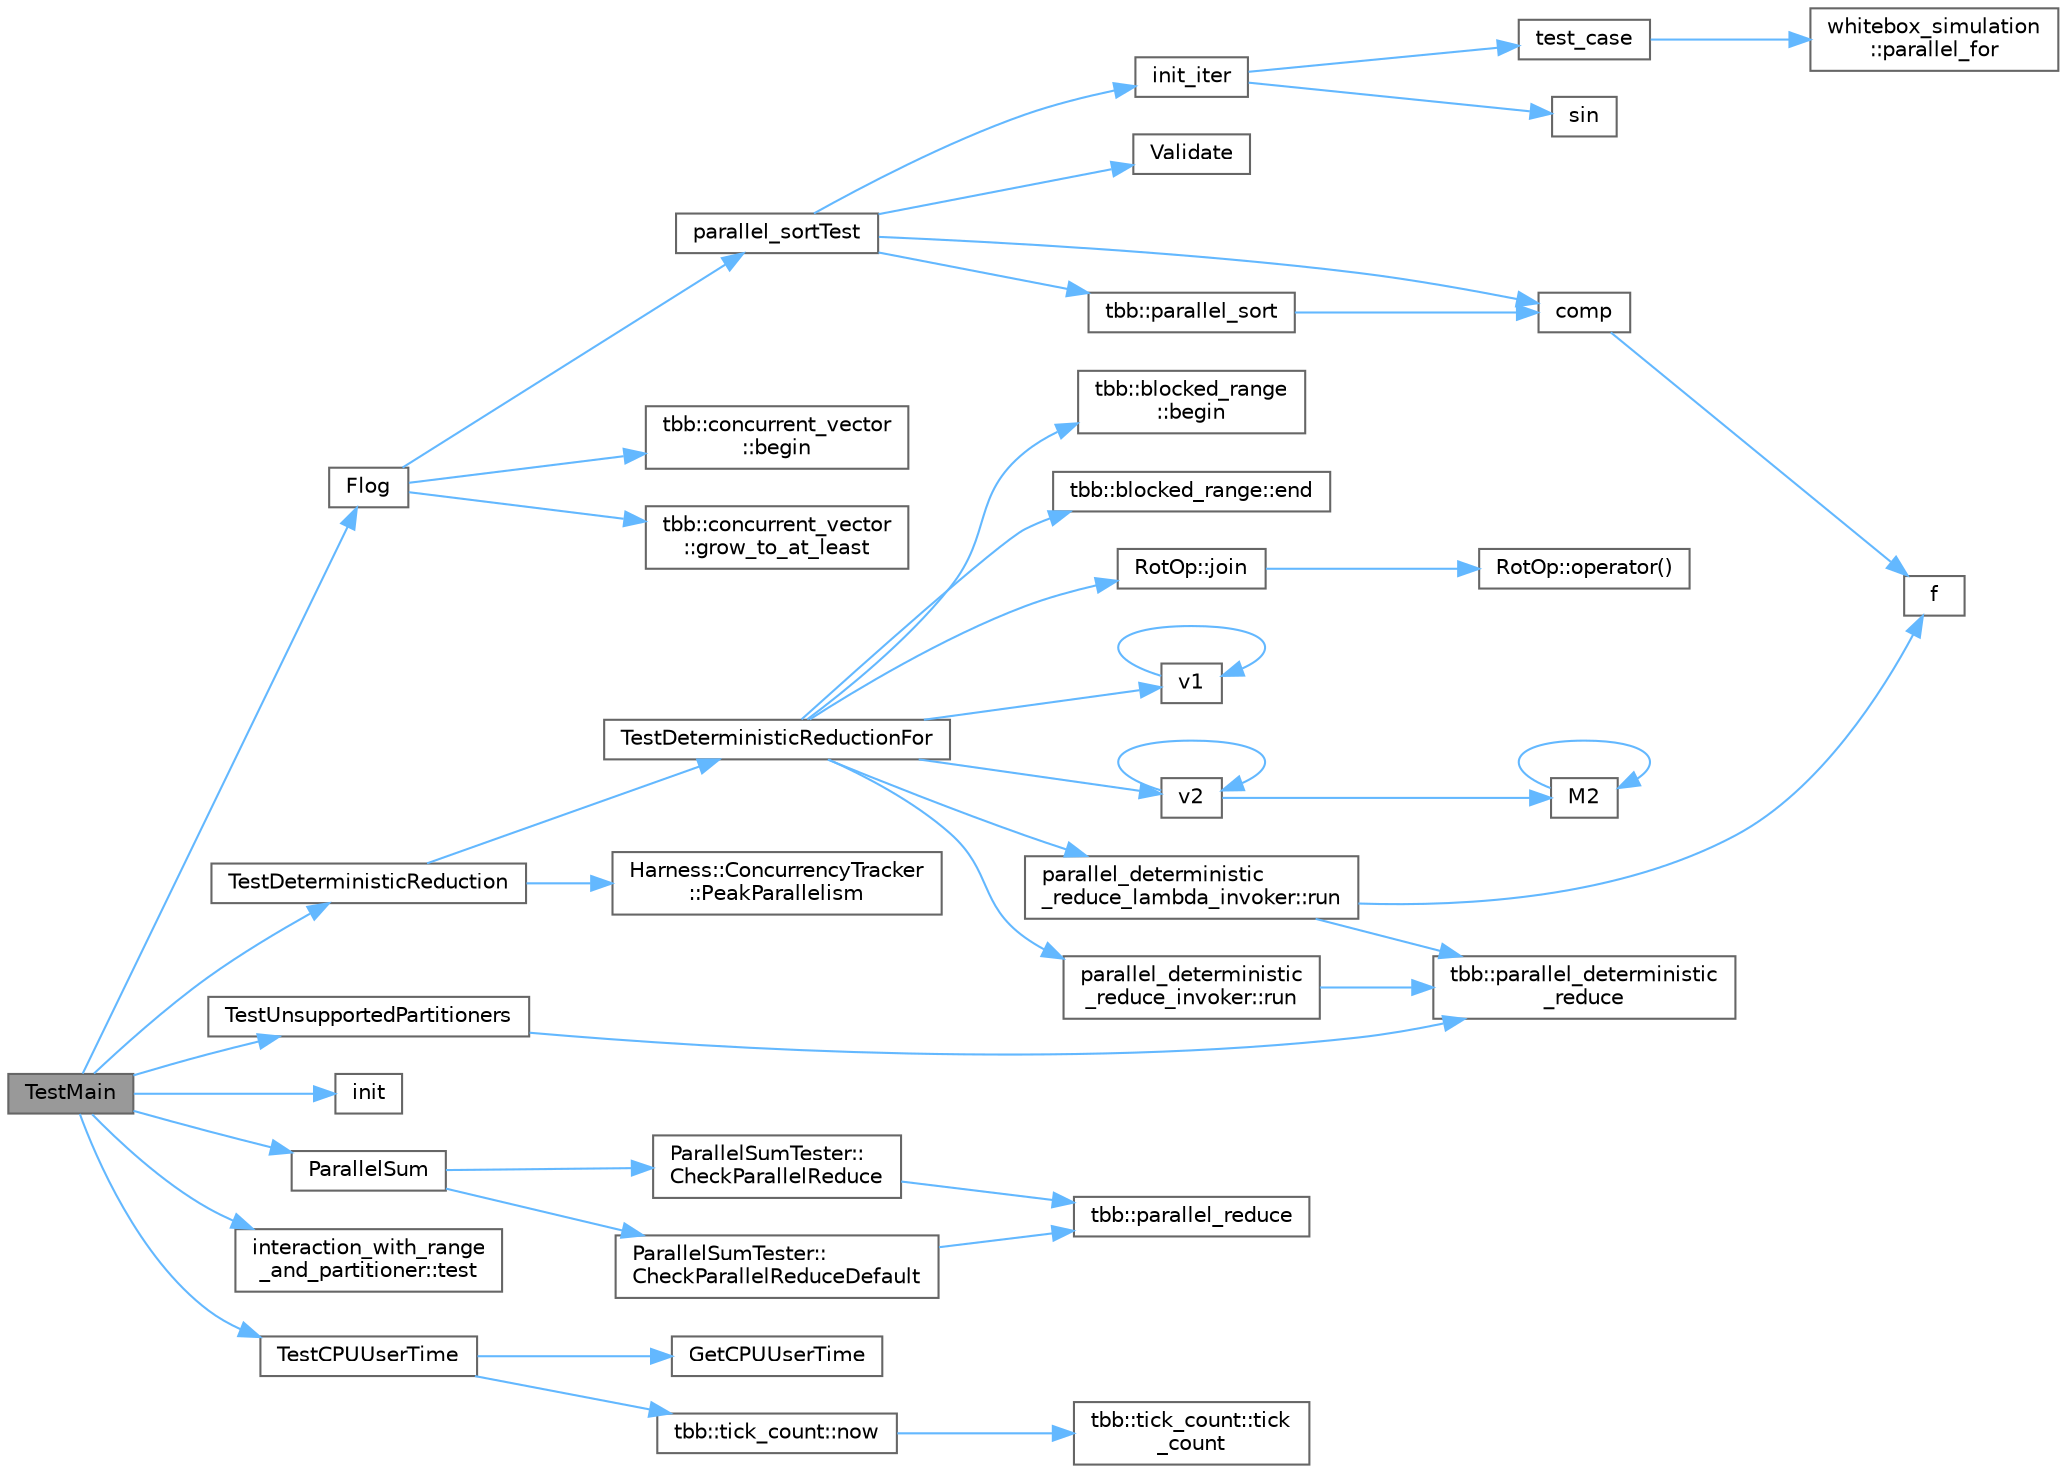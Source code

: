 digraph "TestMain"
{
 // LATEX_PDF_SIZE
  bgcolor="transparent";
  edge [fontname=Helvetica,fontsize=10,labelfontname=Helvetica,labelfontsize=10];
  node [fontname=Helvetica,fontsize=10,shape=box,height=0.2,width=0.4];
  rankdir="LR";
  Node1 [id="Node000001",label="TestMain",height=0.2,width=0.4,color="gray40", fillcolor="grey60", style="filled", fontcolor="black",tooltip="Entry point to a TBB unit test application"];
  Node1 -> Node2 [id="edge1_Node000001_Node000002",color="steelblue1",style="solid",tooltip=" "];
  Node2 [id="Node000002",label="Flog",height=0.2,width=0.4,color="grey40", fillcolor="white", style="filled",URL="$test__parallel__sort_8cpp.html#a362c9c647f35377235a2ed4489737902",tooltip="The main driver for the tests."];
  Node2 -> Node3 [id="edge2_Node000002_Node000003",color="steelblue1",style="solid",tooltip=" "];
  Node3 [id="Node000003",label="tbb::concurrent_vector\l::begin",height=0.2,width=0.4,color="grey40", fillcolor="white", style="filled",URL="$classtbb_1_1concurrent__vector.html#a2914571ae4553453e3046132bd1dc4ec",tooltip="start iterator"];
  Node2 -> Node4 [id="edge3_Node000002_Node000004",color="steelblue1",style="solid",tooltip=" "];
  Node4 [id="Node000004",label="tbb::concurrent_vector\l::grow_to_at_least",height=0.2,width=0.4,color="grey40", fillcolor="white", style="filled",URL="$classtbb_1_1concurrent__vector.html#a0318df2adb8e0a9c0af964ca7659e1d6",tooltip="Append minimal sequence of elements such that size()>=n."];
  Node2 -> Node5 [id="edge4_Node000002_Node000005",color="steelblue1",style="solid",tooltip=" "];
  Node5 [id="Node000005",label="parallel_sortTest",height=0.2,width=0.4,color="grey40", fillcolor="white", style="filled",URL="$test__parallel__sort_8cpp.html#a73484e9d65f47751689bcb22ac6304ca",tooltip="The default test routine."];
  Node5 -> Node6 [id="edge5_Node000005_Node000006",color="steelblue1",style="solid",tooltip=" "];
  Node6 [id="Node000006",label="comp",height=0.2,width=0.4,color="grey40", fillcolor="white", style="filled",URL="$external_2taskflow_2sandbox_2jacobi_2main_8cpp.html#aaa178026ff13e667efcb0104a55252e7",tooltip=" "];
  Node6 -> Node7 [id="edge6_Node000006_Node000007",color="steelblue1",style="solid",tooltip=" "];
  Node7 [id="Node000007",label="f",height=0.2,width=0.4,color="grey40", fillcolor="white", style="filled",URL="$cxx11__tensor__map_8cpp.html#a7f507fea02198f6cb81c86640c7b1a4e",tooltip=" "];
  Node5 -> Node8 [id="edge7_Node000005_Node000008",color="steelblue1",style="solid",tooltip=" "];
  Node8 [id="Node000008",label="init_iter",height=0.2,width=0.4,color="grey40", fillcolor="white", style="filled",URL="$test__parallel__sort_8cpp.html#a7c3f14b608ada697817ddad30582ca66",tooltip="The default initialization routine."];
  Node8 -> Node9 [id="edge8_Node000008_Node000009",color="steelblue1",style="solid",tooltip=" "];
  Node9 [id="Node000009",label="sin",height=0.2,width=0.4,color="grey40", fillcolor="white", style="filled",URL="$_array_cwise_unary_ops_8h.html#a9cfb0ea58bd813510a9e2db18a5e49f0",tooltip=" "];
  Node8 -> Node10 [id="edge9_Node000008_Node000010",color="steelblue1",style="solid",tooltip=" "];
  Node10 [id="Node000010",label="test_case",height=0.2,width=0.4,color="grey40", fillcolor="white", style="filled",URL="$test__partitioner__whitebox_8h.html#a29e4ee00a1f993ba09a85ec5438d189d",tooltip=" "];
  Node10 -> Node11 [id="edge10_Node000010_Node000011",color="steelblue1",style="solid",tooltip=" "];
  Node11 [id="Node000011",label="whitebox_simulation\l::parallel_for",height=0.2,width=0.4,color="grey40", fillcolor="white", style="filled",URL="$namespacewhitebox__simulation.html#aa4f3e6e60e4c0db1a731c19cae950cdb",tooltip=" "];
  Node5 -> Node12 [id="edge11_Node000005_Node000012",color="steelblue1",style="solid",tooltip=" "];
  Node12 [id="Node000012",label="tbb::parallel_sort",height=0.2,width=0.4,color="grey40", fillcolor="white", style="filled",URL="$group__algorithms.html#gabdc90813499f91d3e32298cd6dc2fe45",tooltip="Sorts the data in [begin,end) using the given comparator"];
  Node12 -> Node6 [id="edge12_Node000012_Node000006",color="steelblue1",style="solid",tooltip=" "];
  Node5 -> Node13 [id="edge13_Node000005_Node000013",color="steelblue1",style="solid",tooltip=" "];
  Node13 [id="Node000013",label="Validate",height=0.2,width=0.4,color="grey40", fillcolor="white", style="filled",URL="$test__parallel__sort_8cpp.html#a0b21d9c981733fd6833ac56afa39b0fb",tooltip="The default validate; but it uses operator== which is not required"];
  Node1 -> Node14 [id="edge14_Node000001_Node000014",color="steelblue1",style="solid",tooltip=" "];
  Node14 [id="Node000014",label="init",height=0.2,width=0.4,color="grey40", fillcolor="white", style="filled",URL="$boing_8c.html#a2858154e2009b0e6e616f313177762bc",tooltip=" "];
  Node1 -> Node15 [id="edge15_Node000001_Node000015",color="steelblue1",style="solid",tooltip=" "];
  Node15 [id="Node000015",label="ParallelSum",height=0.2,width=0.4,color="grey40", fillcolor="white", style="filled",URL="$test__parallel__reduce_8cpp.html#ad5f02c829fce9c14802a46f16e9281d2",tooltip=" "];
  Node15 -> Node16 [id="edge16_Node000015_Node000016",color="steelblue1",style="solid",tooltip=" "];
  Node16 [id="Node000016",label="ParallelSumTester::\lCheckParallelReduce",height=0.2,width=0.4,color="grey40", fillcolor="white", style="filled",URL="$class_parallel_sum_tester.html#a9cb8a2dd5fa16ca91f5a6f1c61d2559c",tooltip=" "];
  Node16 -> Node17 [id="edge17_Node000016_Node000017",color="steelblue1",style="solid",tooltip=" "];
  Node17 [id="Node000017",label="tbb::parallel_reduce",height=0.2,width=0.4,color="grey40", fillcolor="white", style="filled",URL="$group__algorithms.html#ga7b1ce9568e0a0efe1bd2d55677bc6687",tooltip="Parallel iteration with reduction and default partitioner."];
  Node15 -> Node18 [id="edge18_Node000015_Node000018",color="steelblue1",style="solid",tooltip=" "];
  Node18 [id="Node000018",label="ParallelSumTester::\lCheckParallelReduceDefault",height=0.2,width=0.4,color="grey40", fillcolor="white", style="filled",URL="$class_parallel_sum_tester.html#a1bc2481faa0faf64318ef0eebd1c3952",tooltip=" "];
  Node18 -> Node17 [id="edge19_Node000018_Node000017",color="steelblue1",style="solid",tooltip=" "];
  Node1 -> Node19 [id="edge20_Node000001_Node000019",color="steelblue1",style="solid",tooltip=" "];
  Node19 [id="Node000019",label="interaction_with_range\l_and_partitioner::test",height=0.2,width=0.4,color="grey40", fillcolor="white", style="filled",URL="$namespaceinteraction__with__range__and__partitioner.html#a56e4ee029a9059b80d051ce90f7eec0c",tooltip=" "];
  Node1 -> Node20 [id="edge21_Node000001_Node000020",color="steelblue1",style="solid",tooltip=" "];
  Node20 [id="Node000020",label="TestCPUUserTime",height=0.2,width=0.4,color="grey40", fillcolor="white", style="filled",URL="$harness__cpu_8h.html#ae82322301117f8cceac03b6e5c3c24d5",tooltip=" "];
  Node20 -> Node21 [id="edge22_Node000020_Node000021",color="steelblue1",style="solid",tooltip=" "];
  Node21 [id="Node000021",label="GetCPUUserTime",height=0.2,width=0.4,color="grey40", fillcolor="white", style="filled",URL="$harness__cpu_8h.html#aede41842b0757f853270009f4c4e3bea",tooltip="Return time (in seconds) spent by the current process in user mode."];
  Node20 -> Node22 [id="edge23_Node000020_Node000022",color="steelblue1",style="solid",tooltip=" "];
  Node22 [id="Node000022",label="tbb::tick_count::now",height=0.2,width=0.4,color="grey40", fillcolor="white", style="filled",URL="$classtbb_1_1tick__count.html#a74dcecde7431ff4591d7c46fc1d50d7e",tooltip="Return current time."];
  Node22 -> Node23 [id="edge24_Node000022_Node000023",color="steelblue1",style="solid",tooltip=" "];
  Node23 [id="Node000023",label="tbb::tick_count::tick\l_count",height=0.2,width=0.4,color="grey40", fillcolor="white", style="filled",URL="$classtbb_1_1tick__count.html#a9f1daa0b7a4feb800f802b4be1f1e497",tooltip="Construct an absolute timestamp initialized to zero."];
  Node1 -> Node24 [id="edge25_Node000001_Node000024",color="steelblue1",style="solid",tooltip=" "];
  Node24 [id="Node000024",label="TestDeterministicReduction",height=0.2,width=0.4,color="grey40", fillcolor="white", style="filled",URL="$test__parallel__reduce_8cpp.html#a4f76ed380e84b1fcbe3803e79aa93c57",tooltip=" "];
  Node24 -> Node25 [id="edge26_Node000024_Node000025",color="steelblue1",style="solid",tooltip=" "];
  Node25 [id="Node000025",label="Harness::ConcurrencyTracker\l::PeakParallelism",height=0.2,width=0.4,color="grey40", fillcolor="white", style="filled",URL="$class_harness_1_1_concurrency_tracker.html#ab30286b932e0856c8329a059b3875b38",tooltip=" "];
  Node24 -> Node26 [id="edge27_Node000024_Node000026",color="steelblue1",style="solid",tooltip=" "];
  Node26 [id="Node000026",label="TestDeterministicReductionFor",height=0.2,width=0.4,color="grey40", fillcolor="white", style="filled",URL="$test__parallel__reduce_8cpp.html#a052135046901a09a887c075b63533355",tooltip=" "];
  Node26 -> Node27 [id="edge28_Node000026_Node000027",color="steelblue1",style="solid",tooltip=" "];
  Node27 [id="Node000027",label="tbb::blocked_range\l::begin",height=0.2,width=0.4,color="grey40", fillcolor="white", style="filled",URL="$classtbb_1_1blocked__range.html#a2b313f02d4b8148465599c55c70d73d6",tooltip="Beginning of range."];
  Node26 -> Node28 [id="edge29_Node000026_Node000028",color="steelblue1",style="solid",tooltip=" "];
  Node28 [id="Node000028",label="tbb::blocked_range::end",height=0.2,width=0.4,color="grey40", fillcolor="white", style="filled",URL="$classtbb_1_1blocked__range.html#aadaf5cf0b4d72a95904de6f5816cb603",tooltip="One past last value in range."];
  Node26 -> Node29 [id="edge30_Node000026_Node000029",color="steelblue1",style="solid",tooltip=" "];
  Node29 [id="Node000029",label="RotOp::join",height=0.2,width=0.4,color="grey40", fillcolor="white", style="filled",URL="$class_rot_op.html#a066924c3e9a190f140e07daed88f84e0",tooltip=" "];
  Node29 -> Node30 [id="edge31_Node000029_Node000030",color="steelblue1",style="solid",tooltip=" "];
  Node30 [id="Node000030",label="RotOp::operator()",height=0.2,width=0.4,color="grey40", fillcolor="white", style="filled",URL="$class_rot_op.html#a18bc312f2dcf8466d0c34a5263410e07",tooltip=" "];
  Node26 -> Node31 [id="edge32_Node000026_Node000031",color="steelblue1",style="solid",tooltip=" "];
  Node31 [id="Node000031",label="parallel_deterministic\l_reduce_invoker::run",height=0.2,width=0.4,color="grey40", fillcolor="white", style="filled",URL="$structparallel__deterministic__reduce__invoker.html#ad0d52d261f1f838517ef2522d1451b07",tooltip=" "];
  Node31 -> Node32 [id="edge33_Node000031_Node000032",color="steelblue1",style="solid",tooltip=" "];
  Node32 [id="Node000032",label="tbb::parallel_deterministic\l_reduce",height=0.2,width=0.4,color="grey40", fillcolor="white", style="filled",URL="$group__algorithms.html#ga1fd7e3c43592dfe1ae3e3572bd80d4f6",tooltip="Parallel iteration with deterministic reduction and default simple partitioner."];
  Node26 -> Node33 [id="edge34_Node000026_Node000033",color="steelblue1",style="solid",tooltip=" "];
  Node33 [id="Node000033",label="parallel_deterministic\l_reduce_lambda_invoker::run",height=0.2,width=0.4,color="grey40", fillcolor="white", style="filled",URL="$structparallel__deterministic__reduce__lambda__invoker.html#a0660f8a98bbd73c165b96c017708bc3f",tooltip=" "];
  Node33 -> Node7 [id="edge35_Node000033_Node000007",color="steelblue1",style="solid",tooltip=" "];
  Node33 -> Node32 [id="edge36_Node000033_Node000032",color="steelblue1",style="solid",tooltip=" "];
  Node26 -> Node34 [id="edge37_Node000026_Node000034",color="steelblue1",style="solid",tooltip=" "];
  Node34 [id="Node000034",label="v1",height=0.2,width=0.4,color="grey40", fillcolor="white", style="filled",URL="$_tutorial___reshape_mat2_vec_8cpp.html#a10bd710692c91bc238f2e1da77730678",tooltip=" "];
  Node34 -> Node34 [id="edge38_Node000034_Node000034",color="steelblue1",style="solid",tooltip=" "];
  Node26 -> Node35 [id="edge39_Node000026_Node000035",color="steelblue1",style="solid",tooltip=" "];
  Node35 [id="Node000035",label="v2",height=0.2,width=0.4,color="grey40", fillcolor="white", style="filled",URL="$_tutorial___reshape_mat2_vec_8cpp.html#a3eb30a79de469336df46f4f5f0bfb84f",tooltip=" "];
  Node35 -> Node36 [id="edge40_Node000035_Node000036",color="steelblue1",style="solid",tooltip=" "];
  Node36 [id="Node000036",label="M2",height=0.2,width=0.4,color="grey40", fillcolor="white", style="filled",URL="$_tutorial___reshape_mat2_mat_8cpp.html#ae3dc3553f10a3c3e5d701dc35895d1e4",tooltip=" "];
  Node36 -> Node36 [id="edge41_Node000036_Node000036",color="steelblue1",style="solid",tooltip=" "];
  Node35 -> Node35 [id="edge42_Node000035_Node000035",color="steelblue1",style="solid",tooltip=" "];
  Node1 -> Node37 [id="edge43_Node000001_Node000037",color="steelblue1",style="solid",tooltip=" "];
  Node37 [id="Node000037",label="TestUnsupportedPartitioners",height=0.2,width=0.4,color="grey40", fillcolor="white", style="filled",URL="$test__parallel__reduce_8cpp.html#a5f09213e3dfc8856e3f51eb981ab7ab8",tooltip=" "];
  Node37 -> Node32 [id="edge44_Node000037_Node000032",color="steelblue1",style="solid",tooltip=" "];
}
